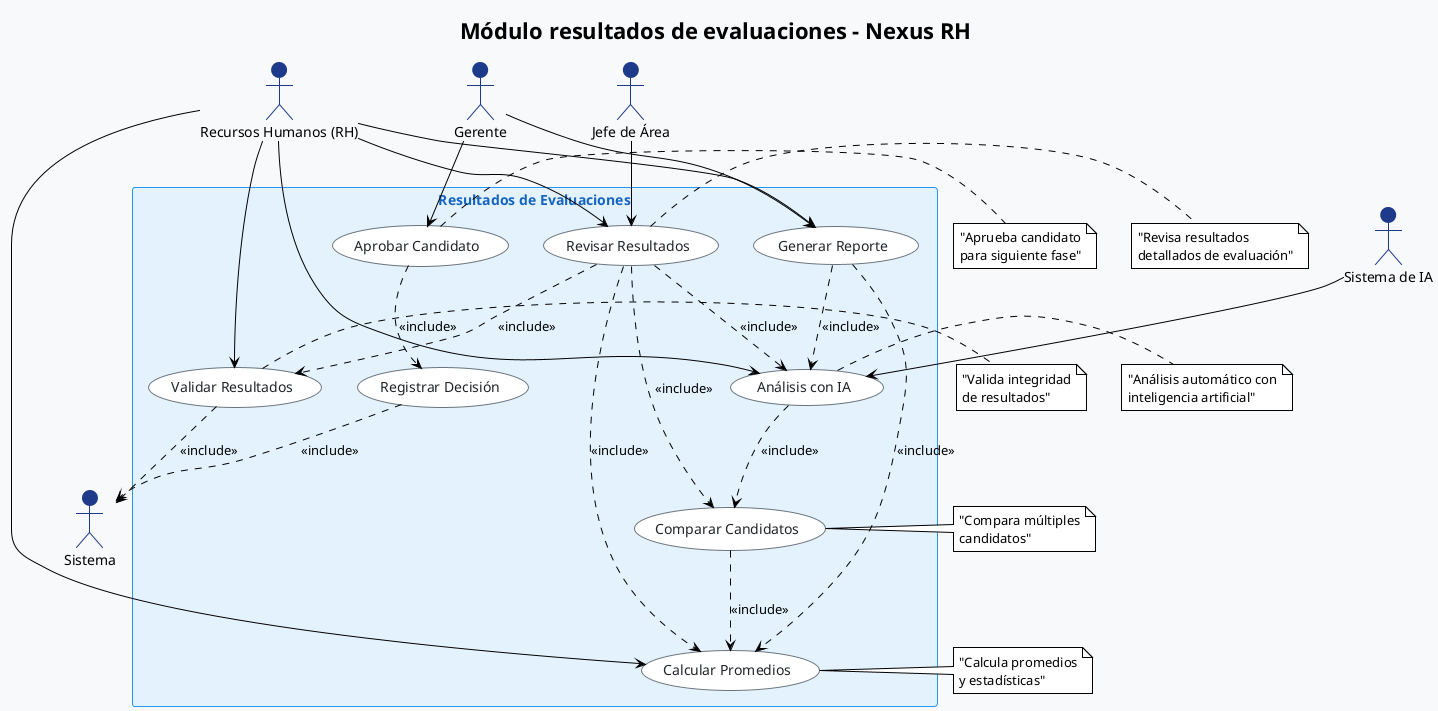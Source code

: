 @startuml "Nexus RH - Submódulo resultados de evaluaciones"
!theme plain
skinparam backgroundColor #F8F9FA
skinparam actor {
    BackgroundColor #1e3a8a
    BorderColor #1e3a8a
    FontColor #000000
}
skinparam usecase {
    BackgroundColor #FFFFFF
    BorderColor #6c757d
    FontColor #212529
}
skinparam rectangle {
    BackgroundColor #E3F2FD
    BorderColor #2196F3
    FontColor #1565C0
}

title "Módulo resultados de evaluaciones - Nexus RH"

actor RH as "Recursos Humanos (RH)"
actor JefeArea as "Jefe de Área"
actor Gerente
actor SistemaIA as "Sistema de IA"
actor Sistema

rectangle "Resultados de Evaluaciones" {
    usecase "Revisar Resultados" as UC1
    usecase "Aprobar Candidato" as UC2
    usecase "Generar Reporte" as UC3
    usecase "Análisis con IA" as UC4
    usecase "Comparar Candidatos" as UC5
    usecase "Calcular Promedios" as UC6
    usecase "Validar Resultados" as UC7
    usecase "Registrar Decisión" as UC8
}

' Relaciones de RH
RH --> UC1
RH --> UC3
RH --> UC4
RH --> UC6
RH --> UC7

' Relaciones del Jefe de Área
JefeArea --> UC1

' Relaciones del Gerente
Gerente --> UC2
Gerente --> UC3

' Relaciones del Sistema de IA
SistemaIA --> UC4

' Relaciones internas
UC1 ..> UC4 : <<include>>
UC1 ..> UC5 : <<include>>
UC1 ..> UC6 : <<include>>
UC1 ..> UC7 : <<include>>

UC2 ..> UC8 : <<include>>

UC3 ..> UC4 : <<include>>
UC3 ..> UC6 : <<include>>

UC4 ..> UC5 : <<include>>

UC5 ..> UC6 : <<include>>

UC7 ..> Sistema : <<include>>

UC8 ..> Sistema : <<include>>

' Notas explicativas
note right of UC1 : "Revisa resultados\ndetallados de evaluación"
note right of UC2 : "Aprueba candidato\npara siguiente fase"
note right of UC4 : "Análisis automático con\ninteligencia artificial"
note right of UC5 : "Compara múltiples\ncandidatos"
note right of UC6 : "Calcula promedios\ny estadísticas"
note right of UC7 : "Valida integridad\nde resultados"

@enduml 